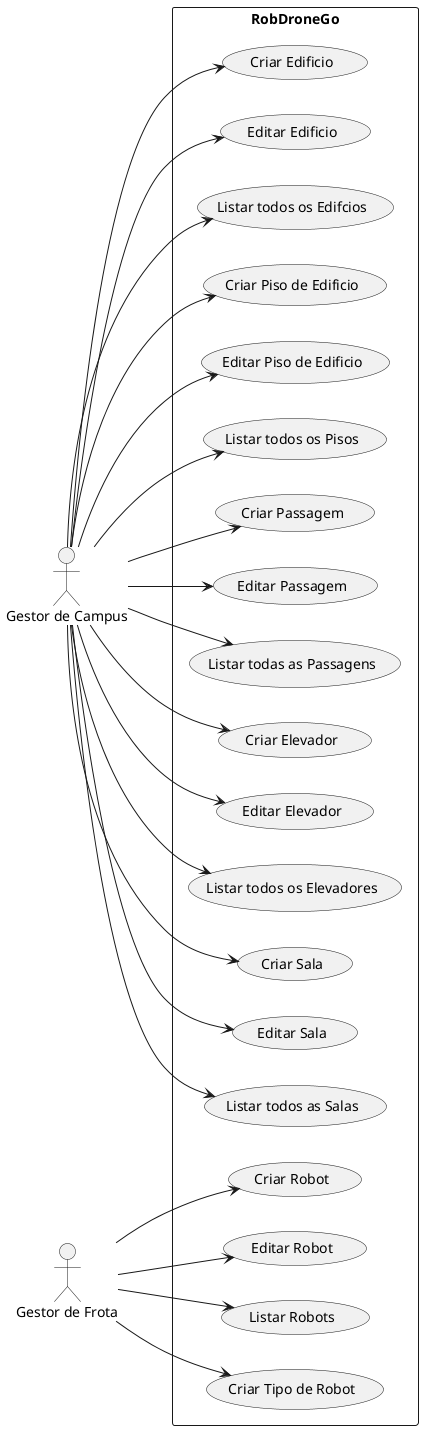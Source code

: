 @startuml

left to right direction
actor "Gestor de Campus" as GC

actor "Gestor de Frota" as GF


rectangle RobDroneGo {

    usecase "Criar Edificio" as UC1
    usecase "Editar Edificio" as UC2
    usecase "Listar todos os Edifcios" as UC3
    usecase "Criar Piso de Edificio" as UC4
    usecase "Editar Piso de Edificio" as UC5
    usecase "Listar todos os Pisos" as UC6
    usecase "Criar Passagem" as UC7
    usecase "Editar Passagem" as UC8
    usecase "Listar todas as Passagens" as UC9
    usecase "Criar Elevador" as UC10
    usecase "Editar Elevador" as UC11
    usecase "Listar todos os Elevadores" as UC12
     usecase "Criar Sala" as UC13
    usecase "Editar Sala" as UC14
    usecase "Listar todos as Salas" as UC15
  

    usecase "Criar Robot" as UC16
    usecase "Editar Robot" as UC17
    usecase "Listar Robots" as UC18
    usecase "Criar Tipo de Robot" as UC19



}


GC --> UC1
GC --> UC2
GC --> UC3
GC --> UC4
GC --> UC5
GC --> UC6
GC --> UC7
GC --> UC8
GC --> UC9
GC --> UC10
GC --> UC11
GC --> UC12
GC --> UC13
GC --> UC14
GC --> UC15

GF --> UC16
GF --> UC17
GF --> UC18
GF --> UC19




@enduml
